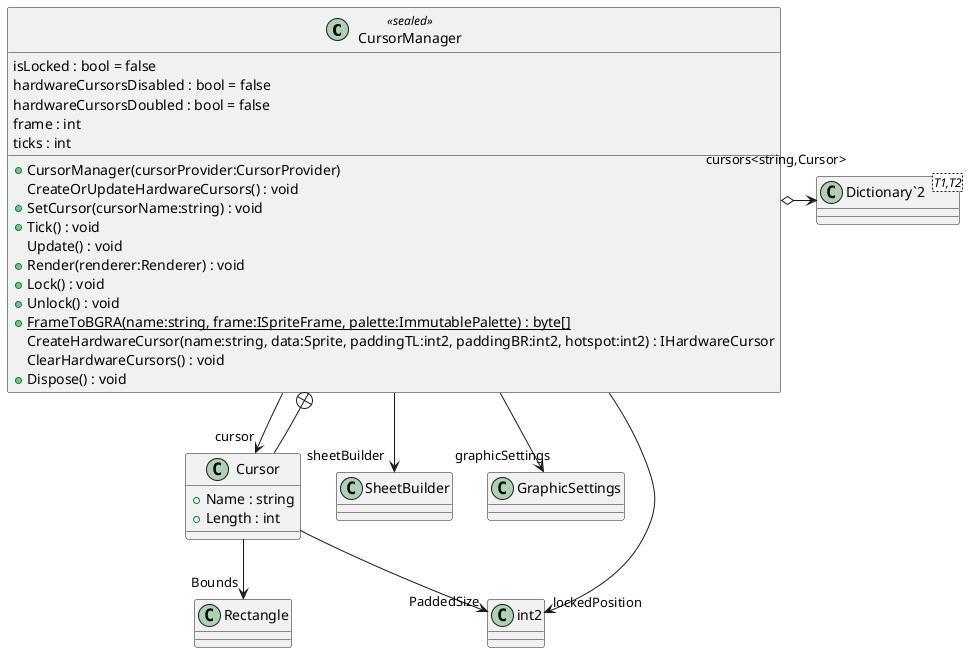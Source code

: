 @startuml
class CursorManager <<sealed>> {
    isLocked : bool = false
    hardwareCursorsDisabled : bool = false
    hardwareCursorsDoubled : bool = false
    + CursorManager(cursorProvider:CursorProvider)
    CreateOrUpdateHardwareCursors() : void
    + SetCursor(cursorName:string) : void
    frame : int
    ticks : int
    + Tick() : void
    Update() : void
    + Render(renderer:Renderer) : void
    + Lock() : void
    + Unlock() : void
    + {static} FrameToBGRA(name:string, frame:ISpriteFrame, palette:ImmutablePalette) : byte[]
    CreateHardwareCursor(name:string, data:Sprite, paddingTL:int2, paddingBR:int2, hotspot:int2) : IHardwareCursor
    ClearHardwareCursors() : void
    + Dispose() : void
}
class Cursor {
    + Name : string
    + Length : int
}
class "Dictionary`2"<T1,T2> {
}
CursorManager o-> "cursors<string,Cursor>" "Dictionary`2"
CursorManager --> "sheetBuilder" SheetBuilder
CursorManager --> "graphicSettings" GraphicSettings
CursorManager --> "cursor" Cursor
CursorManager --> "lockedPosition" int2
CursorManager +-- Cursor
Cursor --> "PaddedSize" int2
Cursor --> "Bounds" Rectangle
@enduml
